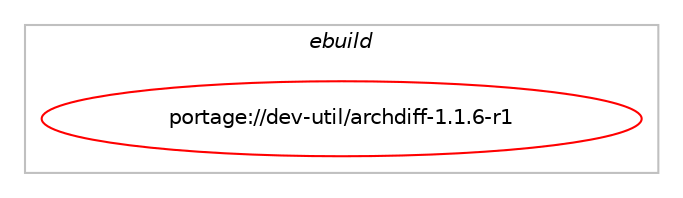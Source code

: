 digraph prolog {

# *************
# Graph options
# *************

newrank=true;
concentrate=true;
compound=true;
graph [rankdir=LR,fontname=Helvetica,fontsize=10,ranksep=1.5];#, ranksep=2.5, nodesep=0.2];
edge  [arrowhead=vee];
node  [fontname=Helvetica,fontsize=10];

# **********
# The ebuild
# **********

subgraph cluster_leftcol {
color=gray;
rank=same;
label=<<i>ebuild</i>>;
id [label="portage://dev-util/archdiff-1.1.6-r1", color=red, width=4, href="../dev-util/archdiff-1.1.6-r1.svg"];
}

# ****************
# The dependencies
# ****************

subgraph cluster_midcol {
color=gray;
label=<<i>dependencies</i>>;
subgraph cluster_compile {
fillcolor="#eeeeee";
style=filled;
label=<<i>compile</i>>;
# *** BEGIN UNKNOWN DEPENDENCY TYPE (TODO) ***
# id -> package_dependency(portage://dev-util/archdiff-1.1.6-r1,install,no,app-arch,libarchive,none,[,,],[],[use(optenable(bzip2),none),use(optenable(lzma),none),use(optenable(zlib),positive)])
# *** END UNKNOWN DEPENDENCY TYPE (TODO) ***

# *** BEGIN UNKNOWN DEPENDENCY TYPE (TODO) ***
# id -> package_dependency(portage://dev-util/archdiff-1.1.6-r1,install,no,dev-libs,rremove,none,[,,],[],[])
# *** END UNKNOWN DEPENDENCY TYPE (TODO) ***

}
subgraph cluster_compileandrun {
fillcolor="#eeeeee";
style=filled;
label=<<i>compile and run</i>>;
}
subgraph cluster_run {
fillcolor="#eeeeee";
style=filled;
label=<<i>run</i>>;
# *** BEGIN UNKNOWN DEPENDENCY TYPE (TODO) ***
# id -> package_dependency(portage://dev-util/archdiff-1.1.6-r1,run,no,app-arch,libarchive,none,[,,],[],[use(optenable(bzip2),none),use(optenable(lzma),none),use(optenable(zlib),positive)])
# *** END UNKNOWN DEPENDENCY TYPE (TODO) ***

# *** BEGIN UNKNOWN DEPENDENCY TYPE (TODO) ***
# id -> package_dependency(portage://dev-util/archdiff-1.1.6-r1,run,no,app-misc,colordiff,none,[,,],[],[])
# *** END UNKNOWN DEPENDENCY TYPE (TODO) ***

# *** BEGIN UNKNOWN DEPENDENCY TYPE (TODO) ***
# id -> package_dependency(portage://dev-util/archdiff-1.1.6-r1,run,no,dev-libs,rremove,none,[,,],[],[])
# *** END UNKNOWN DEPENDENCY TYPE (TODO) ***

}
}

# **************
# The candidates
# **************

subgraph cluster_choices {
rank=same;
color=gray;
label=<<i>candidates</i>>;

}

}
